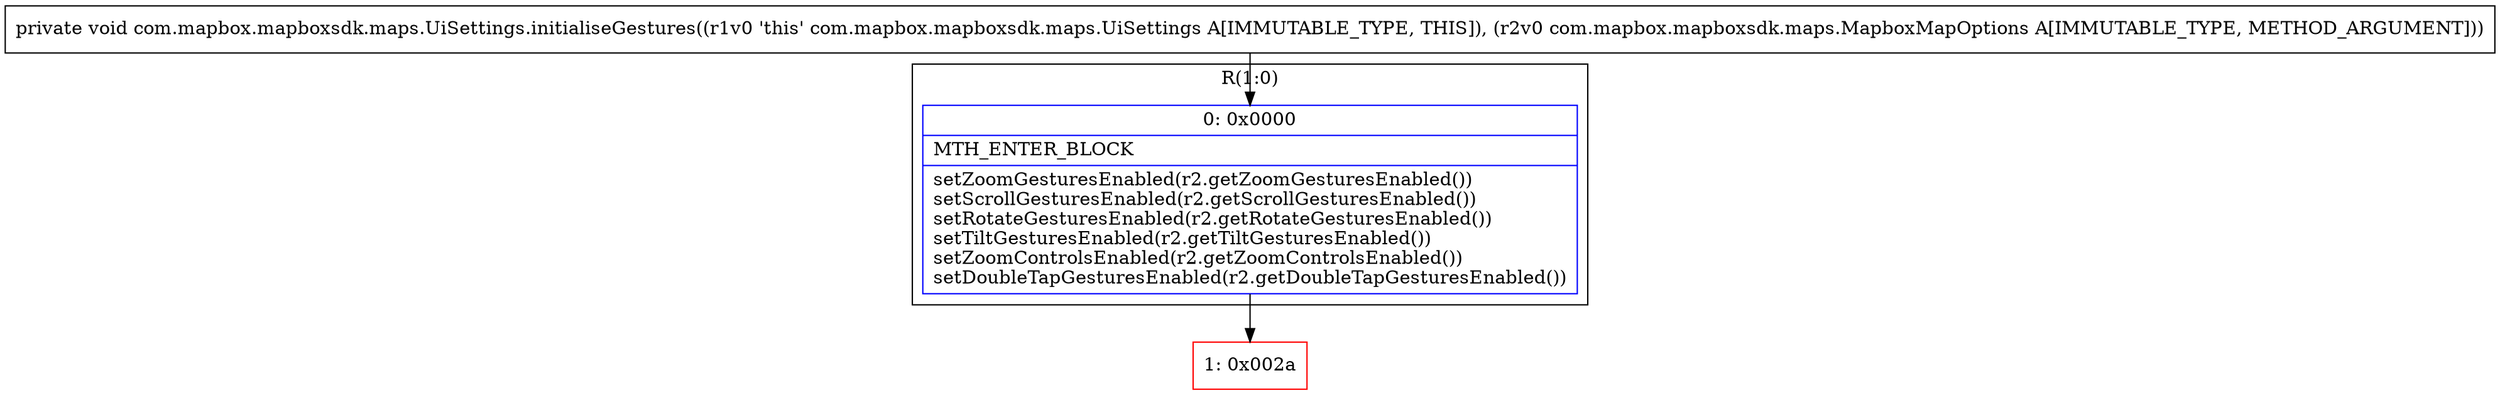 digraph "CFG forcom.mapbox.mapboxsdk.maps.UiSettings.initialiseGestures(Lcom\/mapbox\/mapboxsdk\/maps\/MapboxMapOptions;)V" {
subgraph cluster_Region_418295624 {
label = "R(1:0)";
node [shape=record,color=blue];
Node_0 [shape=record,label="{0\:\ 0x0000|MTH_ENTER_BLOCK\l|setZoomGesturesEnabled(r2.getZoomGesturesEnabled())\lsetScrollGesturesEnabled(r2.getScrollGesturesEnabled())\lsetRotateGesturesEnabled(r2.getRotateGesturesEnabled())\lsetTiltGesturesEnabled(r2.getTiltGesturesEnabled())\lsetZoomControlsEnabled(r2.getZoomControlsEnabled())\lsetDoubleTapGesturesEnabled(r2.getDoubleTapGesturesEnabled())\l}"];
}
Node_1 [shape=record,color=red,label="{1\:\ 0x002a}"];
MethodNode[shape=record,label="{private void com.mapbox.mapboxsdk.maps.UiSettings.initialiseGestures((r1v0 'this' com.mapbox.mapboxsdk.maps.UiSettings A[IMMUTABLE_TYPE, THIS]), (r2v0 com.mapbox.mapboxsdk.maps.MapboxMapOptions A[IMMUTABLE_TYPE, METHOD_ARGUMENT])) }"];
MethodNode -> Node_0;
Node_0 -> Node_1;
}

